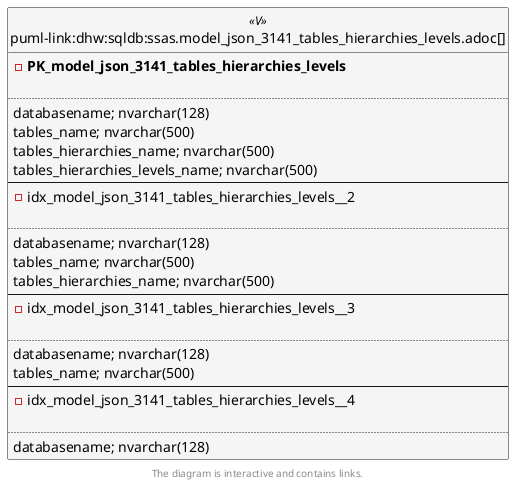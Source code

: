 @startuml
left to right direction
'top to bottom direction
hide circle
'avoide "." issues:
set namespaceSeparator none


skinparam class {
  BackgroundColor White
  BackgroundColor<<FN>> Yellow
  BackgroundColor<<FS>> Yellow
  BackgroundColor<<FT>> LightGray
  BackgroundColor<<IF>> Yellow
  BackgroundColor<<IS>> Yellow
  BackgroundColor<<P>> Aqua
  BackgroundColor<<PC>> Aqua
  BackgroundColor<<SN>> Yellow
  BackgroundColor<<SO>> SlateBlue
  BackgroundColor<<TF>> LightGray
  BackgroundColor<<TR>> Tomato
  BackgroundColor<<U>> White
  BackgroundColor<<V>> WhiteSmoke
  BackgroundColor<<X>> Aqua
  BackgroundColor<<external>> AliceBlue
}


entity "puml-link:dhw:sqldb:ssas.model_json_3141_tables_hierarchies_levels.adoc[]" as ssas.model_json_3141_tables_hierarchies_levels << V >> {
- **PK_model_json_3141_tables_hierarchies_levels**

..
databasename; nvarchar(128)
tables_name; nvarchar(500)
tables_hierarchies_name; nvarchar(500)
tables_hierarchies_levels_name; nvarchar(500)
--
- idx_model_json_3141_tables_hierarchies_levels__2

..
databasename; nvarchar(128)
tables_name; nvarchar(500)
tables_hierarchies_name; nvarchar(500)
--
- idx_model_json_3141_tables_hierarchies_levels__3

..
databasename; nvarchar(128)
tables_name; nvarchar(500)
--
- idx_model_json_3141_tables_hierarchies_levels__4

..
databasename; nvarchar(128)
}

footer The diagram is interactive and contains links.
@enduml

